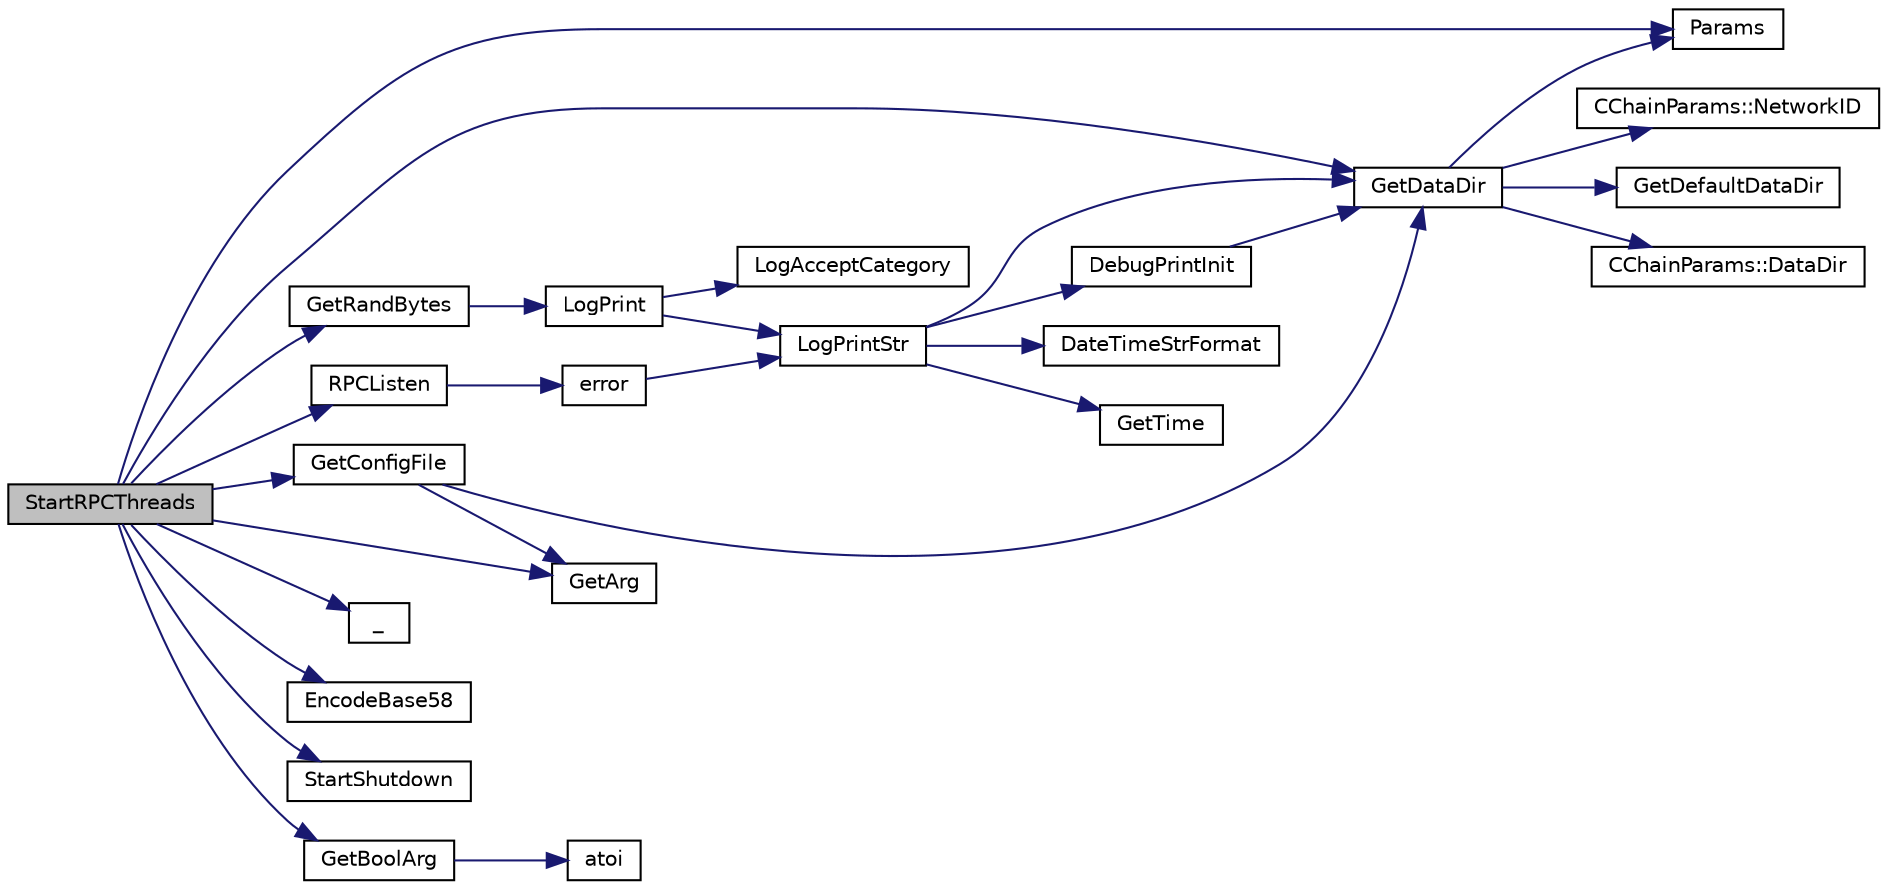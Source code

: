 digraph "StartRPCThreads"
{
  edge [fontname="Helvetica",fontsize="10",labelfontname="Helvetica",labelfontsize="10"];
  node [fontname="Helvetica",fontsize="10",shape=record];
  rankdir="LR";
  Node278 [label="StartRPCThreads",height=0.2,width=0.4,color="black", fillcolor="grey75", style="filled", fontcolor="black"];
  Node278 -> Node279 [color="midnightblue",fontsize="10",style="solid",fontname="Helvetica"];
  Node279 [label="Params",height=0.2,width=0.4,color="black", fillcolor="white", style="filled",URL="$df/dbf/chainparams_8cpp.html#ace5c5b706d71a324a417dd2db394fd4a",tooltip="Return the currently selected parameters. "];
  Node278 -> Node280 [color="midnightblue",fontsize="10",style="solid",fontname="Helvetica"];
  Node280 [label="GetRandBytes",height=0.2,width=0.4,color="black", fillcolor="white", style="filled",URL="$df/d2d/util_8cpp.html#acf52c2aa8213c7b15e26594a2264ed8a"];
  Node280 -> Node281 [color="midnightblue",fontsize="10",style="solid",fontname="Helvetica"];
  Node281 [label="LogPrint",height=0.2,width=0.4,color="black", fillcolor="white", style="filled",URL="$d8/d3c/util_8h.html#aab1f837a2366f424bdc996fdf6352171"];
  Node281 -> Node282 [color="midnightblue",fontsize="10",style="solid",fontname="Helvetica"];
  Node282 [label="LogAcceptCategory",height=0.2,width=0.4,color="black", fillcolor="white", style="filled",URL="$d8/d3c/util_8h.html#a343d2a13efe00125f78d25dafb0a8d98"];
  Node281 -> Node283 [color="midnightblue",fontsize="10",style="solid",fontname="Helvetica"];
  Node283 [label="LogPrintStr",height=0.2,width=0.4,color="black", fillcolor="white", style="filled",URL="$d8/d3c/util_8h.html#afd4c3002b2797c0560adddb6af3ca1da"];
  Node283 -> Node284 [color="midnightblue",fontsize="10",style="solid",fontname="Helvetica"];
  Node284 [label="DebugPrintInit",height=0.2,width=0.4,color="black", fillcolor="white", style="filled",URL="$df/d2d/util_8cpp.html#a751ff5f21d880737811136b5e0bcea12"];
  Node284 -> Node285 [color="midnightblue",fontsize="10",style="solid",fontname="Helvetica"];
  Node285 [label="GetDataDir",height=0.2,width=0.4,color="black", fillcolor="white", style="filled",URL="$df/d2d/util_8cpp.html#ab83866a054745d4b30a3948a1b44beba"];
  Node285 -> Node279 [color="midnightblue",fontsize="10",style="solid",fontname="Helvetica"];
  Node285 -> Node286 [color="midnightblue",fontsize="10",style="solid",fontname="Helvetica"];
  Node286 [label="CChainParams::NetworkID",height=0.2,width=0.4,color="black", fillcolor="white", style="filled",URL="$d1/d4f/class_c_chain_params.html#a90dc493ec0c0325c98c3ac06eb99862b"];
  Node285 -> Node287 [color="midnightblue",fontsize="10",style="solid",fontname="Helvetica"];
  Node287 [label="GetDefaultDataDir",height=0.2,width=0.4,color="black", fillcolor="white", style="filled",URL="$df/d2d/util_8cpp.html#ab272995de020a3bcbf743be630e485c6"];
  Node285 -> Node288 [color="midnightblue",fontsize="10",style="solid",fontname="Helvetica"];
  Node288 [label="CChainParams::DataDir",height=0.2,width=0.4,color="black", fillcolor="white", style="filled",URL="$d1/d4f/class_c_chain_params.html#a959488b5d8e6fe62857940b831d73a78"];
  Node283 -> Node285 [color="midnightblue",fontsize="10",style="solid",fontname="Helvetica"];
  Node283 -> Node289 [color="midnightblue",fontsize="10",style="solid",fontname="Helvetica"];
  Node289 [label="DateTimeStrFormat",height=0.2,width=0.4,color="black", fillcolor="white", style="filled",URL="$df/d2d/util_8cpp.html#a749bc6776c8ec72d7c5e4dea56aee415"];
  Node283 -> Node290 [color="midnightblue",fontsize="10",style="solid",fontname="Helvetica"];
  Node290 [label="GetTime",height=0.2,width=0.4,color="black", fillcolor="white", style="filled",URL="$df/d2d/util_8cpp.html#a46fac5fba8ba905b5f9acb364f5d8c6f"];
  Node278 -> Node291 [color="midnightblue",fontsize="10",style="solid",fontname="Helvetica"];
  Node291 [label="_",height=0.2,width=0.4,color="black", fillcolor="white", style="filled",URL="$d9/d6d/ui__interface_8h.html#aad133bb6103b53cebf03fd01e2f11ba1",tooltip="Translation function: Call Translate signal on UI interface, which returns a boost::optional result..."];
  Node278 -> Node292 [color="midnightblue",fontsize="10",style="solid",fontname="Helvetica"];
  Node292 [label="GetConfigFile",height=0.2,width=0.4,color="black", fillcolor="white", style="filled",URL="$df/d2d/util_8cpp.html#a7d86fadf98dfaba55f80b9be0ab0f978"];
  Node292 -> Node293 [color="midnightblue",fontsize="10",style="solid",fontname="Helvetica"];
  Node293 [label="GetArg",height=0.2,width=0.4,color="black", fillcolor="white", style="filled",URL="$df/d2d/util_8cpp.html#a24f685720bf40370e5bd2a192ad50cd8",tooltip="Return string argument or default value. "];
  Node292 -> Node285 [color="midnightblue",fontsize="10",style="solid",fontname="Helvetica"];
  Node278 -> Node294 [color="midnightblue",fontsize="10",style="solid",fontname="Helvetica"];
  Node294 [label="EncodeBase58",height=0.2,width=0.4,color="black", fillcolor="white", style="filled",URL="$db/d9c/base58_8cpp.html#a8d6f0e9d5df175b4966dcede31dc90ad",tooltip="Encode a byte sequence as a base58-encoded string. "];
  Node278 -> Node295 [color="midnightblue",fontsize="10",style="solid",fontname="Helvetica"];
  Node295 [label="StartShutdown",height=0.2,width=0.4,color="black", fillcolor="white", style="filled",URL="$d0/dc9/init_8cpp.html#ac7140c7327b1e6a8d46470b1cd0e8e1b"];
  Node278 -> Node296 [color="midnightblue",fontsize="10",style="solid",fontname="Helvetica"];
  Node296 [label="GetBoolArg",height=0.2,width=0.4,color="black", fillcolor="white", style="filled",URL="$df/d2d/util_8cpp.html#a64d956f1dda7f9a80ab5d594532b906d",tooltip="Return boolean argument or default value. "];
  Node296 -> Node297 [color="midnightblue",fontsize="10",style="solid",fontname="Helvetica"];
  Node297 [label="atoi",height=0.2,width=0.4,color="black", fillcolor="white", style="filled",URL="$d8/d3c/util_8h.html#aa5ce96ec36f4413f820cec9c1831c070"];
  Node278 -> Node293 [color="midnightblue",fontsize="10",style="solid",fontname="Helvetica"];
  Node278 -> Node285 [color="midnightblue",fontsize="10",style="solid",fontname="Helvetica"];
  Node278 -> Node298 [color="midnightblue",fontsize="10",style="solid",fontname="Helvetica"];
  Node298 [label="RPCListen",height=0.2,width=0.4,color="black", fillcolor="white", style="filled",URL="$d6/d76/rpcserver_8cpp.html#aeeacbba516a7d8bbeba092fb07081b60",tooltip="Sets up I/O resources to accept and handle a new connection. "];
  Node298 -> Node299 [color="midnightblue",fontsize="10",style="solid",fontname="Helvetica"];
  Node299 [label="error",height=0.2,width=0.4,color="black", fillcolor="white", style="filled",URL="$d8/d3c/util_8h.html#af8985880cf4ef26df0a5aa2ffcb76662"];
  Node299 -> Node283 [color="midnightblue",fontsize="10",style="solid",fontname="Helvetica"];
}
